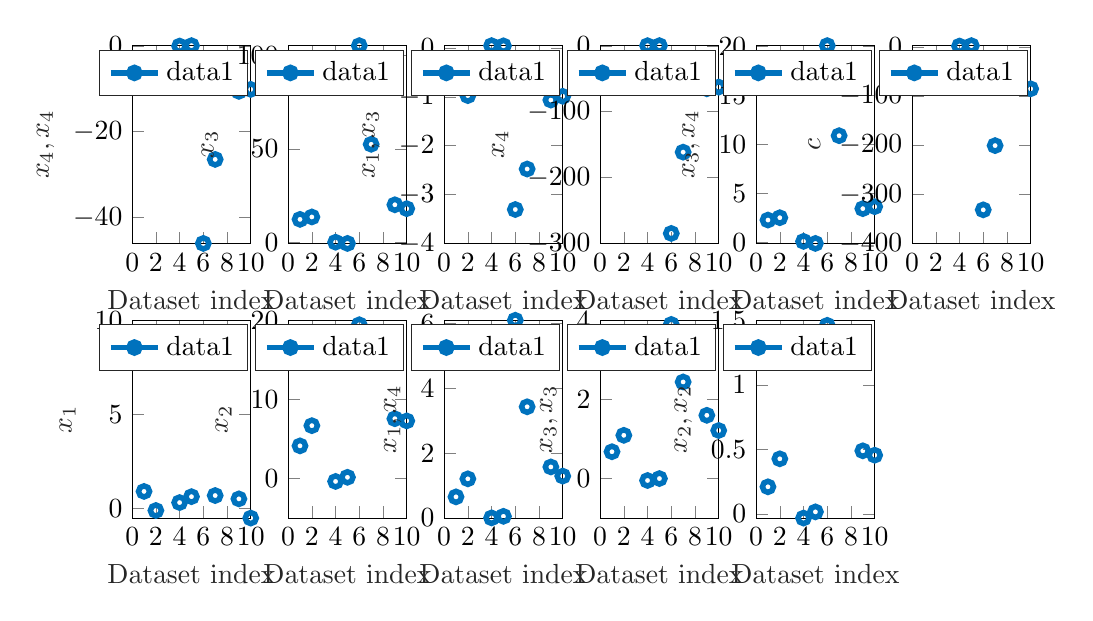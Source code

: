 % This file was created by matlab2tikz.
%
\definecolor{mycolor1}{rgb}{0.0,0.447,0.741}%
%
\begin{tikzpicture}

\begin{axis}[%
width=1.506cm,
height=2.512cm,
at={(0cm,3.488cm)},
scale only axis,
xmin=0,
xmax=10,
xlabel style={font=\color{white!15!black}},
xlabel={Dataset index},
ymin=-46.038,
ymax=0.054,
ylabel style={font=\color{white!15!black}},
ylabel={$x_4,x_4$},
axis background/.style={fill=white},
legend style={legend cell align=left, align=left, draw=white!15!black}
]
\addplot [color=mycolor1, line width=2.0pt, draw=none, mark=o, mark options={solid, mycolor1}]
  table[row sep=crcr]{%
1	-6.266\\
2	-7.55\\
4	-0.039\\
5	0.054\\
6	-46.038\\
7	-26.457\\
9	-10.597\\
10	-10.145\\
};
\addlegendentry{data1}

\end{axis}

\begin{axis}[%
width=1.506cm,
height=2.512cm,
at={(1.981cm,3.488cm)},
scale only axis,
xmin=0,
xmax=10,
xlabel style={font=\color{white!15!black}},
xlabel={Dataset index},
ymin=-0.358,
ymax=105.068,
ylabel style={font=\color{white!15!black}},
ylabel={$x_3$},
axis background/.style={fill=white},
legend style={legend cell align=left, align=left, draw=white!15!black}
]
\addplot [color=mycolor1, line width=2.0pt, draw=none, mark=o, mark options={solid, mycolor1}]
  table[row sep=crcr]{%
1	12.471\\
2	13.743\\
4	0.287\\
5	-0.358\\
6	105.068\\
7	52.487\\
9	20.241\\
10	18.155\\
};
\addlegendentry{data1}

\end{axis}

\begin{axis}[%
width=1.506cm,
height=2.512cm,
at={(3.962cm,3.488cm)},
scale only axis,
xmin=0,
xmax=10,
xlabel style={font=\color{white!15!black}},
xlabel={Dataset index},
ymin=-4,
ymax=0.048,
ylabel style={font=\color{white!15!black}},
ylabel={$x_1,x_3$},
axis background/.style={fill=white},
legend style={legend cell align=left, align=left, draw=white!15!black}
]
\addplot [color=mycolor1, line width=2.0pt, draw=none, mark=o, mark options={solid, mycolor1}]
  table[row sep=crcr]{%
1	-0.235\\
2	-0.975\\
4	0.048\\
5	0.044\\
6	-3.306\\
7	-2.477\\
9	-1.066\\
10	-0.989\\
};
\addlegendentry{data1}

\end{axis}

\begin{axis}[%
width=1.506cm,
height=2.512cm,
at={(5.943cm,3.488cm)},
scale only axis,
xmin=0,
xmax=10,
xlabel style={font=\color{white!15!black}},
xlabel={Dataset index},
ymin=-300,
ymax=0.282,
ylabel style={font=\color{white!15!black}},
ylabel={$x_4$},
axis background/.style={fill=white},
legend style={legend cell align=left, align=left, draw=white!15!black}
]
\addplot [color=mycolor1, line width=2.0pt, draw=none, mark=o, mark options={solid, mycolor1}]
  table[row sep=crcr]{%
1	-39.072\\
2	-47.775\\
4	0.193\\
5	0.282\\
6	-284.828\\
7	-161.402\\
9	-65.226\\
10	-62.695\\
};
\addlegendentry{data1}

\end{axis}

\begin{axis}[%
width=1.506cm,
height=2.512cm,
at={(7.924cm,3.488cm)},
scale only axis,
xmin=0,
xmax=10,
xlabel style={font=\color{white!15!black}},
xlabel={Dataset index},
ymin=-0.109,
ymax=20.093,
ylabel style={font=\color{white!15!black}},
ylabel={$x_3,x_4$},
axis background/.style={fill=white},
legend style={legend cell align=left, align=left, draw=white!15!black}
]
\addplot [color=mycolor1, line width=2.0pt, draw=none, mark=o, mark options={solid, mycolor1}]
  table[row sep=crcr]{%
1	2.279\\
2	2.517\\
4	0.101\\
5	-0.109\\
6	20.093\\
7	10.894\\
9	3.443\\
10	3.642\\
};
\addlegendentry{data1}

\end{axis}

\begin{axis}[%
width=1.506cm,
height=2.512cm,
at={(9.905cm,3.488cm)},
scale only axis,
xmin=0,
xmax=10,
xlabel style={font=\color{white!15!black}},
xlabel={Dataset index},
ymin=-400,
ymax=2.351,
ylabel style={font=\color{white!15!black}},
ylabel={$c$},
axis background/.style={fill=white},
legend style={legend cell align=left, align=left, draw=white!15!black}
]
\addplot [color=mycolor1, line width=2.0pt, draw=none, mark=o, mark options={solid, mycolor1}]
  table[row sep=crcr]{%
1	-43.53\\
2	-56.727\\
4	1.521\\
5	2.351\\
6	-331.679\\
7	-201.013\\
9	-81.035\\
10	-85.491\\
};
\addlegendentry{data1}

\end{axis}

\begin{axis}[%
width=1.506cm,
height=2.512cm,
at={(0cm,0cm)},
scale only axis,
xmin=0,
xmax=10,
xlabel style={font=\color{white!15!black}},
xlabel={Dataset index},
ymin=-0.524,
ymax=10,
ylabel style={font=\color{white!15!black}},
ylabel={$x_1$},
axis background/.style={fill=white},
legend style={legend cell align=left, align=left, draw=white!15!black}
]
\addplot [color=mycolor1, line width=2.0pt, draw=none, mark=o, mark options={solid, mycolor1}]
  table[row sep=crcr]{%
1	0.894\\
2	-0.121\\
4	0.301\\
5	0.615\\
6	8.481\\
7	0.675\\
9	0.497\\
10	-0.524\\
};
\addlegendentry{data1}

\end{axis}

\begin{axis}[%
width=1.506cm,
height=2.512cm,
at={(1.981cm,0cm)},
scale only axis,
xmin=0,
xmax=10,
xlabel style={font=\color{white!15!black}},
xlabel={Dataset index},
ymin=-5,
ymax=20,
ylabel style={font=\color{white!15!black}},
ylabel={$x_2$},
axis background/.style={fill=white},
legend style={legend cell align=left, align=left, draw=white!15!black}
]
\addplot [color=mycolor1, line width=2.0pt, draw=none, mark=o, mark options={solid, mycolor1}]
  table[row sep=crcr]{%
1	4.127\\
2	6.679\\
4	-0.369\\
5	0.154\\
6	19.437\\
7	17.24\\
9	7.558\\
10	7.282\\
};
\addlegendentry{data1}

\end{axis}

\begin{axis}[%
width=1.506cm,
height=2.512cm,
at={(3.962cm,0cm)},
scale only axis,
xmin=0,
xmax=10,
xlabel style={font=\color{white!15!black}},
xlabel={Dataset index},
ymin=0,
ymax=6.101,
ylabel style={font=\color{white!15!black}},
ylabel={$x_1,x_4$},
axis background/.style={fill=white},
legend style={legend cell align=left, align=left, draw=white!15!black}
]
\addplot [color=mycolor1, line width=2.0pt, draw=none, mark=o, mark options={solid, mycolor1}]
  table[row sep=crcr]{%
1	0.654\\
2	1.21\\
4	0.006\\
5	0.054\\
6	6.101\\
7	3.432\\
9	1.577\\
10	1.295\\
};
\addlegendentry{data1}

\end{axis}

\begin{axis}[%
width=1.506cm,
height=2.512cm,
at={(5.943cm,0cm)},
scale only axis,
xmin=0,
xmax=10,
xlabel style={font=\color{white!15!black}},
xlabel={Dataset index},
ymin=-1,
ymax=4,
ylabel style={font=\color{white!15!black}},
ylabel={$x_3,x_3$},
axis background/.style={fill=white},
legend style={legend cell align=left, align=left, draw=white!15!black}
]
\addplot [color=mycolor1, line width=2.0pt, draw=none, mark=o, mark options={solid, mycolor1}]
  table[row sep=crcr]{%
1	0.677\\
2	1.092\\
4	-0.05\\
5	-0.001\\
6	3.895\\
7	2.441\\
9	1.598\\
10	1.214\\
};
\addlegendentry{data1}

\end{axis}

\begin{axis}[%
width=1.506cm,
height=2.512cm,
at={(7.924cm,0cm)},
scale only axis,
xmin=0,
xmax=10,
xlabel style={font=\color{white!15!black}},
xlabel={Dataset index},
ymin=-0.032,
ymax=1.5,
ylabel style={font=\color{white!15!black}},
ylabel={$x_2,x_2$},
axis background/.style={fill=white},
legend style={legend cell align=left, align=left, draw=white!15!black}
]
\addplot [color=mycolor1, line width=2.0pt, draw=none, mark=o, mark options={solid, mycolor1}]
  table[row sep=crcr]{%
1	0.21\\
2	0.427\\
4	-0.032\\
5	0.016\\
6	1.461\\
7	1.313\\
9	0.489\\
10	0.455\\
};
\addlegendentry{data1}

\end{axis}
\end{tikzpicture}%